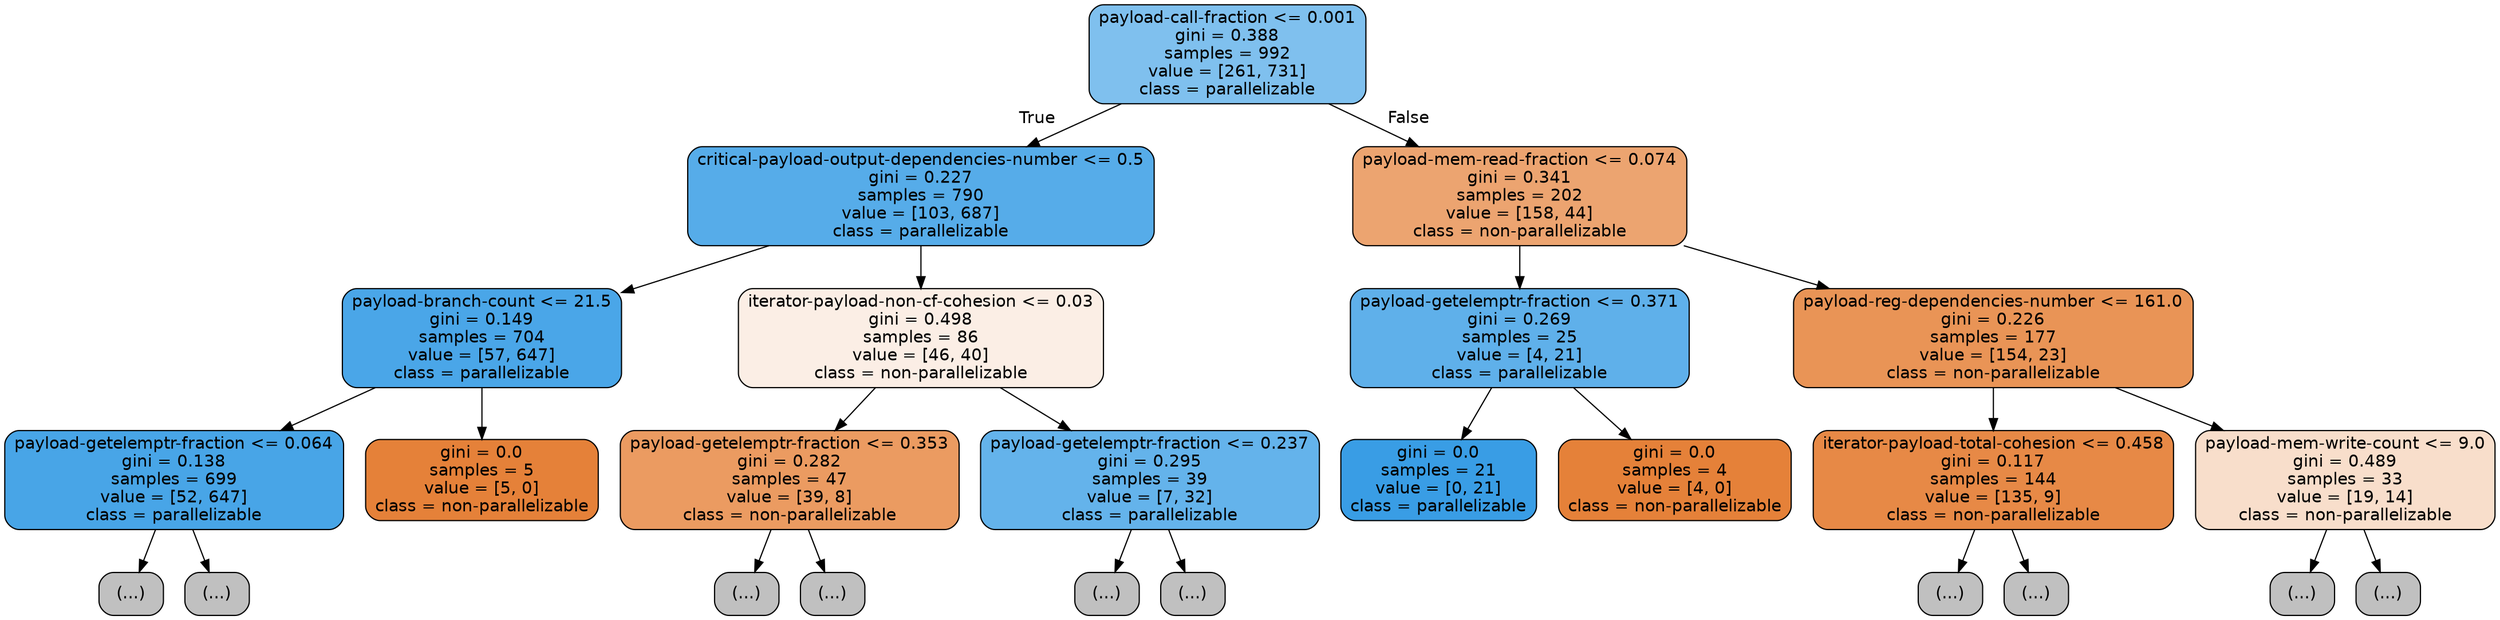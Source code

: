 digraph Tree {
node [shape=box, style="filled, rounded", color="black", fontname=helvetica] ;
edge [fontname=helvetica] ;
0 [label="payload-call-fraction <= 0.001\ngini = 0.388\nsamples = 992\nvalue = [261, 731]\nclass = parallelizable", fillcolor="#399de5a4"] ;
1 [label="critical-payload-output-dependencies-number <= 0.5\ngini = 0.227\nsamples = 790\nvalue = [103, 687]\nclass = parallelizable", fillcolor="#399de5d9"] ;
0 -> 1 [labeldistance=2.5, labelangle=45, headlabel="True"] ;
2 [label="payload-branch-count <= 21.5\ngini = 0.149\nsamples = 704\nvalue = [57, 647]\nclass = parallelizable", fillcolor="#399de5e9"] ;
1 -> 2 ;
3 [label="payload-getelemptr-fraction <= 0.064\ngini = 0.138\nsamples = 699\nvalue = [52, 647]\nclass = parallelizable", fillcolor="#399de5eb"] ;
2 -> 3 ;
4 [label="(...)", fillcolor="#C0C0C0"] ;
3 -> 4 ;
5 [label="(...)", fillcolor="#C0C0C0"] ;
3 -> 5 ;
90 [label="gini = 0.0\nsamples = 5\nvalue = [5, 0]\nclass = non-parallelizable", fillcolor="#e58139ff"] ;
2 -> 90 ;
91 [label="iterator-payload-non-cf-cohesion <= 0.03\ngini = 0.498\nsamples = 86\nvalue = [46, 40]\nclass = non-parallelizable", fillcolor="#e5813921"] ;
1 -> 91 ;
92 [label="payload-getelemptr-fraction <= 0.353\ngini = 0.282\nsamples = 47\nvalue = [39, 8]\nclass = non-parallelizable", fillcolor="#e58139cb"] ;
91 -> 92 ;
93 [label="(...)", fillcolor="#C0C0C0"] ;
92 -> 93 ;
100 [label="(...)", fillcolor="#C0C0C0"] ;
92 -> 100 ;
101 [label="payload-getelemptr-fraction <= 0.237\ngini = 0.295\nsamples = 39\nvalue = [7, 32]\nclass = parallelizable", fillcolor="#399de5c7"] ;
91 -> 101 ;
102 [label="(...)", fillcolor="#C0C0C0"] ;
101 -> 102 ;
105 [label="(...)", fillcolor="#C0C0C0"] ;
101 -> 105 ;
116 [label="payload-mem-read-fraction <= 0.074\ngini = 0.341\nsamples = 202\nvalue = [158, 44]\nclass = non-parallelizable", fillcolor="#e58139b8"] ;
0 -> 116 [labeldistance=2.5, labelangle=-45, headlabel="False"] ;
117 [label="payload-getelemptr-fraction <= 0.371\ngini = 0.269\nsamples = 25\nvalue = [4, 21]\nclass = parallelizable", fillcolor="#399de5ce"] ;
116 -> 117 ;
118 [label="gini = 0.0\nsamples = 21\nvalue = [0, 21]\nclass = parallelizable", fillcolor="#399de5ff"] ;
117 -> 118 ;
119 [label="gini = 0.0\nsamples = 4\nvalue = [4, 0]\nclass = non-parallelizable", fillcolor="#e58139ff"] ;
117 -> 119 ;
120 [label="payload-reg-dependencies-number <= 161.0\ngini = 0.226\nsamples = 177\nvalue = [154, 23]\nclass = non-parallelizable", fillcolor="#e58139d9"] ;
116 -> 120 ;
121 [label="iterator-payload-total-cohesion <= 0.458\ngini = 0.117\nsamples = 144\nvalue = [135, 9]\nclass = non-parallelizable", fillcolor="#e58139ee"] ;
120 -> 121 ;
122 [label="(...)", fillcolor="#C0C0C0"] ;
121 -> 122 ;
131 [label="(...)", fillcolor="#C0C0C0"] ;
121 -> 131 ;
136 [label="payload-mem-write-count <= 9.0\ngini = 0.489\nsamples = 33\nvalue = [19, 14]\nclass = non-parallelizable", fillcolor="#e5813943"] ;
120 -> 136 ;
137 [label="(...)", fillcolor="#C0C0C0"] ;
136 -> 137 ;
138 [label="(...)", fillcolor="#C0C0C0"] ;
136 -> 138 ;
}